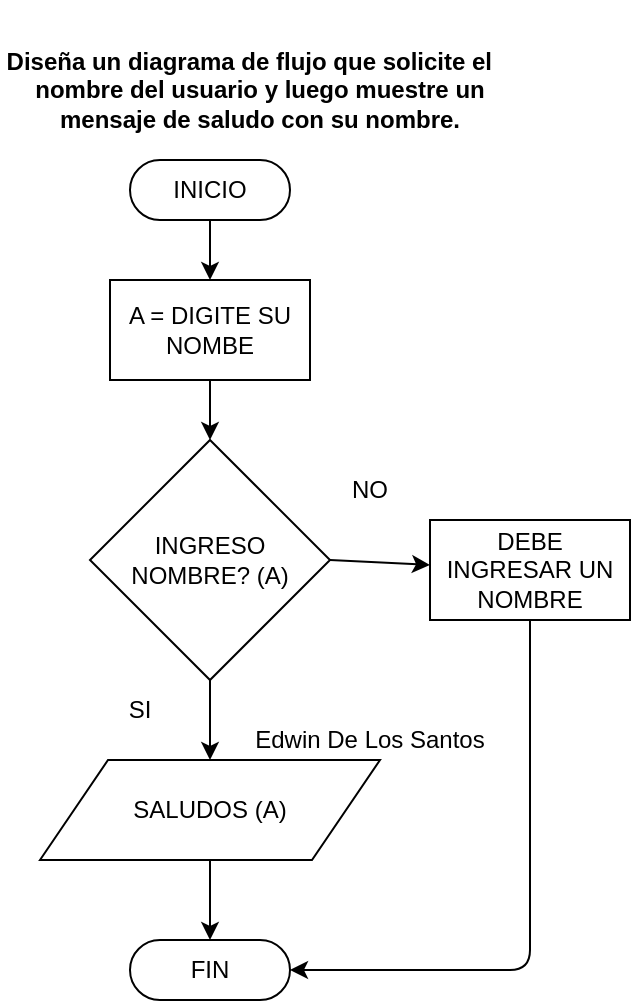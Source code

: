 <mxfile>
    <diagram id="HJeIl1c9CfEbAknVK3q1" name="Page-1">
        <mxGraphModel dx="1001" dy="682" grid="1" gridSize="10" guides="1" tooltips="1" connect="1" arrows="1" fold="1" page="1" pageScale="1" pageWidth="850" pageHeight="1100" math="0" shadow="0">
            <root>
                <mxCell id="0"/>
                <mxCell id="1" parent="0"/>
                <mxCell id="7" style="edgeStyle=none;html=1;entryX=0.5;entryY=0;entryDx=0;entryDy=0;" edge="1" parent="1" source="2" target="6">
                    <mxGeometry relative="1" as="geometry"/>
                </mxCell>
                <mxCell id="2" value="INICIO" style="html=1;dashed=0;whiteSpace=wrap;shape=mxgraph.dfd.start" parent="1" vertex="1">
                    <mxGeometry x="315" y="100" width="80" height="30" as="geometry"/>
                </mxCell>
                <mxCell id="11" style="edgeStyle=none;html=1;entryX=0.5;entryY=0;entryDx=0;entryDy=0;" edge="1" parent="1" source="3" target="10">
                    <mxGeometry relative="1" as="geometry"/>
                </mxCell>
                <mxCell id="17" style="edgeStyle=none;html=1;exitX=1;exitY=0.5;exitDx=0;exitDy=0;" edge="1" parent="1" source="3" target="16">
                    <mxGeometry relative="1" as="geometry"/>
                </mxCell>
                <mxCell id="3" value="INGRESO NOMBRE? (A)" style="shape=rhombus;html=1;dashed=0;whiteSpace=wrap;perimeter=rhombusPerimeter;" vertex="1" parent="1">
                    <mxGeometry x="295" y="240" width="120" height="120" as="geometry"/>
                </mxCell>
                <mxCell id="8" style="edgeStyle=none;html=1;exitX=0.5;exitY=1;exitDx=0;exitDy=0;entryX=0.5;entryY=0;entryDx=0;entryDy=0;" edge="1" parent="1" source="6" target="3">
                    <mxGeometry relative="1" as="geometry"/>
                </mxCell>
                <mxCell id="6" value="A = DIGITE SU NOMBE" style="html=1;dashed=0;whiteSpace=wrap;gradientColor=none;" vertex="1" parent="1">
                    <mxGeometry x="305" y="160" width="100" height="50" as="geometry"/>
                </mxCell>
                <mxCell id="9" value="FIN" style="html=1;dashed=0;whiteSpace=wrap;shape=mxgraph.dfd.start" vertex="1" parent="1">
                    <mxGeometry x="315" y="490" width="80" height="30" as="geometry"/>
                </mxCell>
                <mxCell id="10" value="SALUDOS (A)" style="shape=parallelogram;perimeter=parallelogramPerimeter;whiteSpace=wrap;html=1;dashed=0;" vertex="1" parent="1">
                    <mxGeometry x="270" y="400" width="170" height="50" as="geometry"/>
                </mxCell>
                <mxCell id="12" style="edgeStyle=none;html=1;exitX=0.5;exitY=1;exitDx=0;exitDy=0;entryX=0.5;entryY=0.5;entryDx=0;entryDy=-15;entryPerimeter=0;" edge="1" parent="1" source="10" target="9">
                    <mxGeometry relative="1" as="geometry"/>
                </mxCell>
                <mxCell id="13" value="SI" style="text;html=1;align=center;verticalAlign=middle;whiteSpace=wrap;rounded=0;" vertex="1" parent="1">
                    <mxGeometry x="290" y="360" width="60" height="30" as="geometry"/>
                </mxCell>
                <mxCell id="14" value="NO" style="text;html=1;align=center;verticalAlign=middle;whiteSpace=wrap;rounded=0;" vertex="1" parent="1">
                    <mxGeometry x="405" y="250" width="60" height="30" as="geometry"/>
                </mxCell>
                <mxCell id="15" value="&lt;p style=&quot;text-indent:-.25in;mso-list:l0 level1 lfo1&quot; class=&quot;MsoListParagraph&quot;&gt;&lt;b&gt;1. Diseña un&amp;nbsp;diagrama de flujo que solicite el nombre del usuario y luego muestre un mensaje&amp;nbsp;de saludo con su nombre.&lt;/b&gt;&lt;/p&gt;" style="text;html=1;align=center;verticalAlign=middle;whiteSpace=wrap;rounded=0;" vertex="1" parent="1">
                    <mxGeometry x="250" y="20" width="260" height="90" as="geometry"/>
                </mxCell>
                <mxCell id="18" style="edgeStyle=none;html=1;exitX=0.5;exitY=1;exitDx=0;exitDy=0;entryX=1;entryY=0.5;entryDx=0;entryDy=0;entryPerimeter=0;" edge="1" parent="1" source="16" target="9">
                    <mxGeometry relative="1" as="geometry">
                        <mxPoint x="350" y="490" as="targetPoint"/>
                        <Array as="points">
                            <mxPoint x="515" y="505"/>
                        </Array>
                    </mxGeometry>
                </mxCell>
                <mxCell id="16" value="DEBE INGRESAR UN NOMBRE" style="html=1;dashed=0;whiteSpace=wrap;" vertex="1" parent="1">
                    <mxGeometry x="465" y="280" width="100" height="50" as="geometry"/>
                </mxCell>
                <mxCell id="21" value="Edwin De Los Santos" style="text;html=1;align=center;verticalAlign=middle;whiteSpace=wrap;rounded=0;" vertex="1" parent="1">
                    <mxGeometry x="375" y="380" width="120" height="20" as="geometry"/>
                </mxCell>
            </root>
        </mxGraphModel>
    </diagram>
</mxfile>